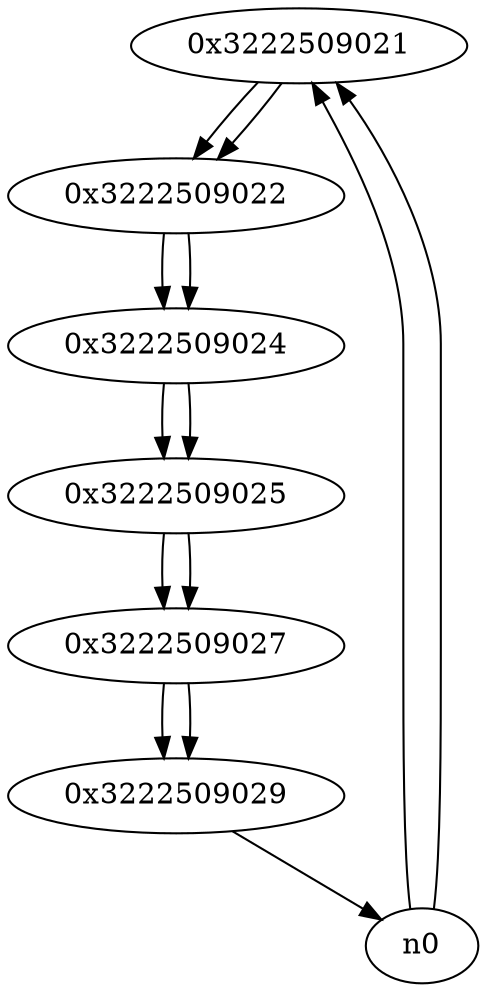 digraph G{
/* nodes */
  n1 [label="0x3222509021"]
  n2 [label="0x3222509022"]
  n3 [label="0x3222509024"]
  n4 [label="0x3222509025"]
  n5 [label="0x3222509027"]
  n6 [label="0x3222509029"]
/* edges */
n1 -> n2;
n0 -> n1;
n0 -> n1;
n2 -> n3;
n1 -> n2;
n3 -> n4;
n2 -> n3;
n4 -> n5;
n3 -> n4;
n5 -> n6;
n4 -> n5;
n6 -> n0;
n5 -> n6;
}

